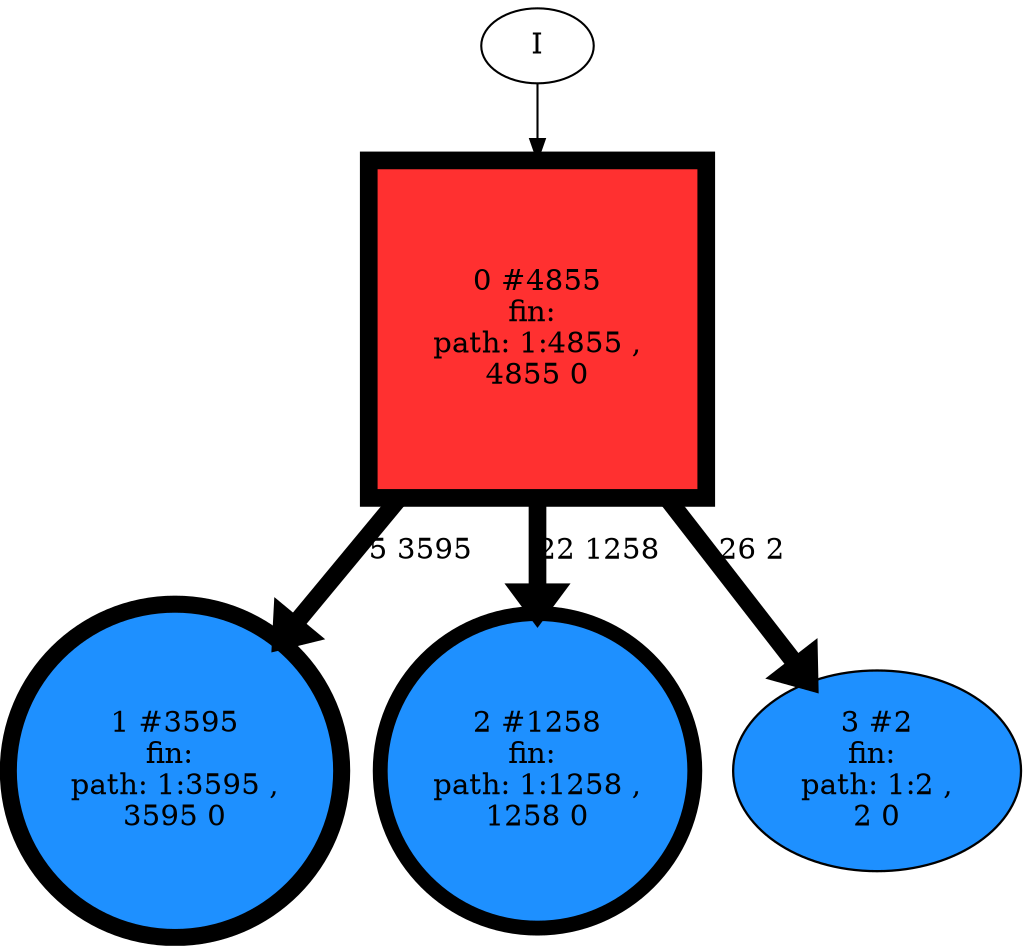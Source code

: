 // produced with flexfringe // 
digraph DFA {
	0 [label="root" shape=box];
		I -> 0;
	0 [ label="0 #4855\nfin: 
 path: 1:4855 , 
4855 0", style=filled, fillcolor="firebrick1", width=2.25002, height=2.25002, penwidth=8.48797];
		0 -> 1 [label="5 3595 " , penwidth=8.48797 ];
		0 -> 2 [label="22 1258 " , penwidth=8.48797 ];
		0 -> 3 [label="26 2 " , penwidth=8.48797 ];
	1 [ label="1 #3595\nfin: 
 path: 1:3595 , 
3595 0", style=filled, fillcolor="dodgerblue1", width=2.21785, height=2.21785, penwidth=8.18758];
	2 [ label="2 #1258\nfin: 
 path: 1:1258 , 
1258 0", style=filled, fillcolor="dodgerblue1", width=2.09655, height=2.09655, penwidth=7.13807];
	3 [ label="3 #2\nfin: 
 path: 1:2 , 
2 0", style=filled, fillcolor="dodgerblue1", width=0.741276, height=0.741276, penwidth=1.09861];
}
